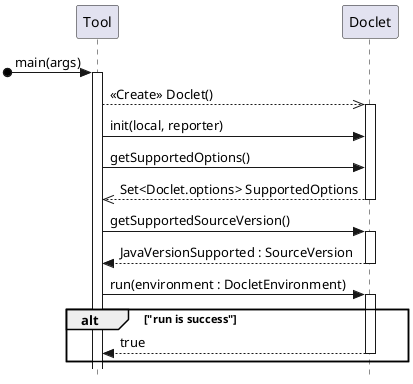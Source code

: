 @startuml
'https://plantuml.com/sequence-diagram
skinparam style strictuml

participant Tool 
participant Doclet


[o-> Tool ++ : main(args)

Tool -->> Doclet ++ : <<Create>> Doclet()



Tool -> Doclet : init(local, reporter)

Tool -> Doclet : getSupportedOptions()
return Set<Doclet.options> SupportedOptions

Tool -> Doclet++ : getSupportedSourceVersion()
return  JavaVersionSupported : SourceVersion

Tool -> Doclet++ : run(environment : DocletEnvironment)

alt "run is success"
    return true
end


@enduml


